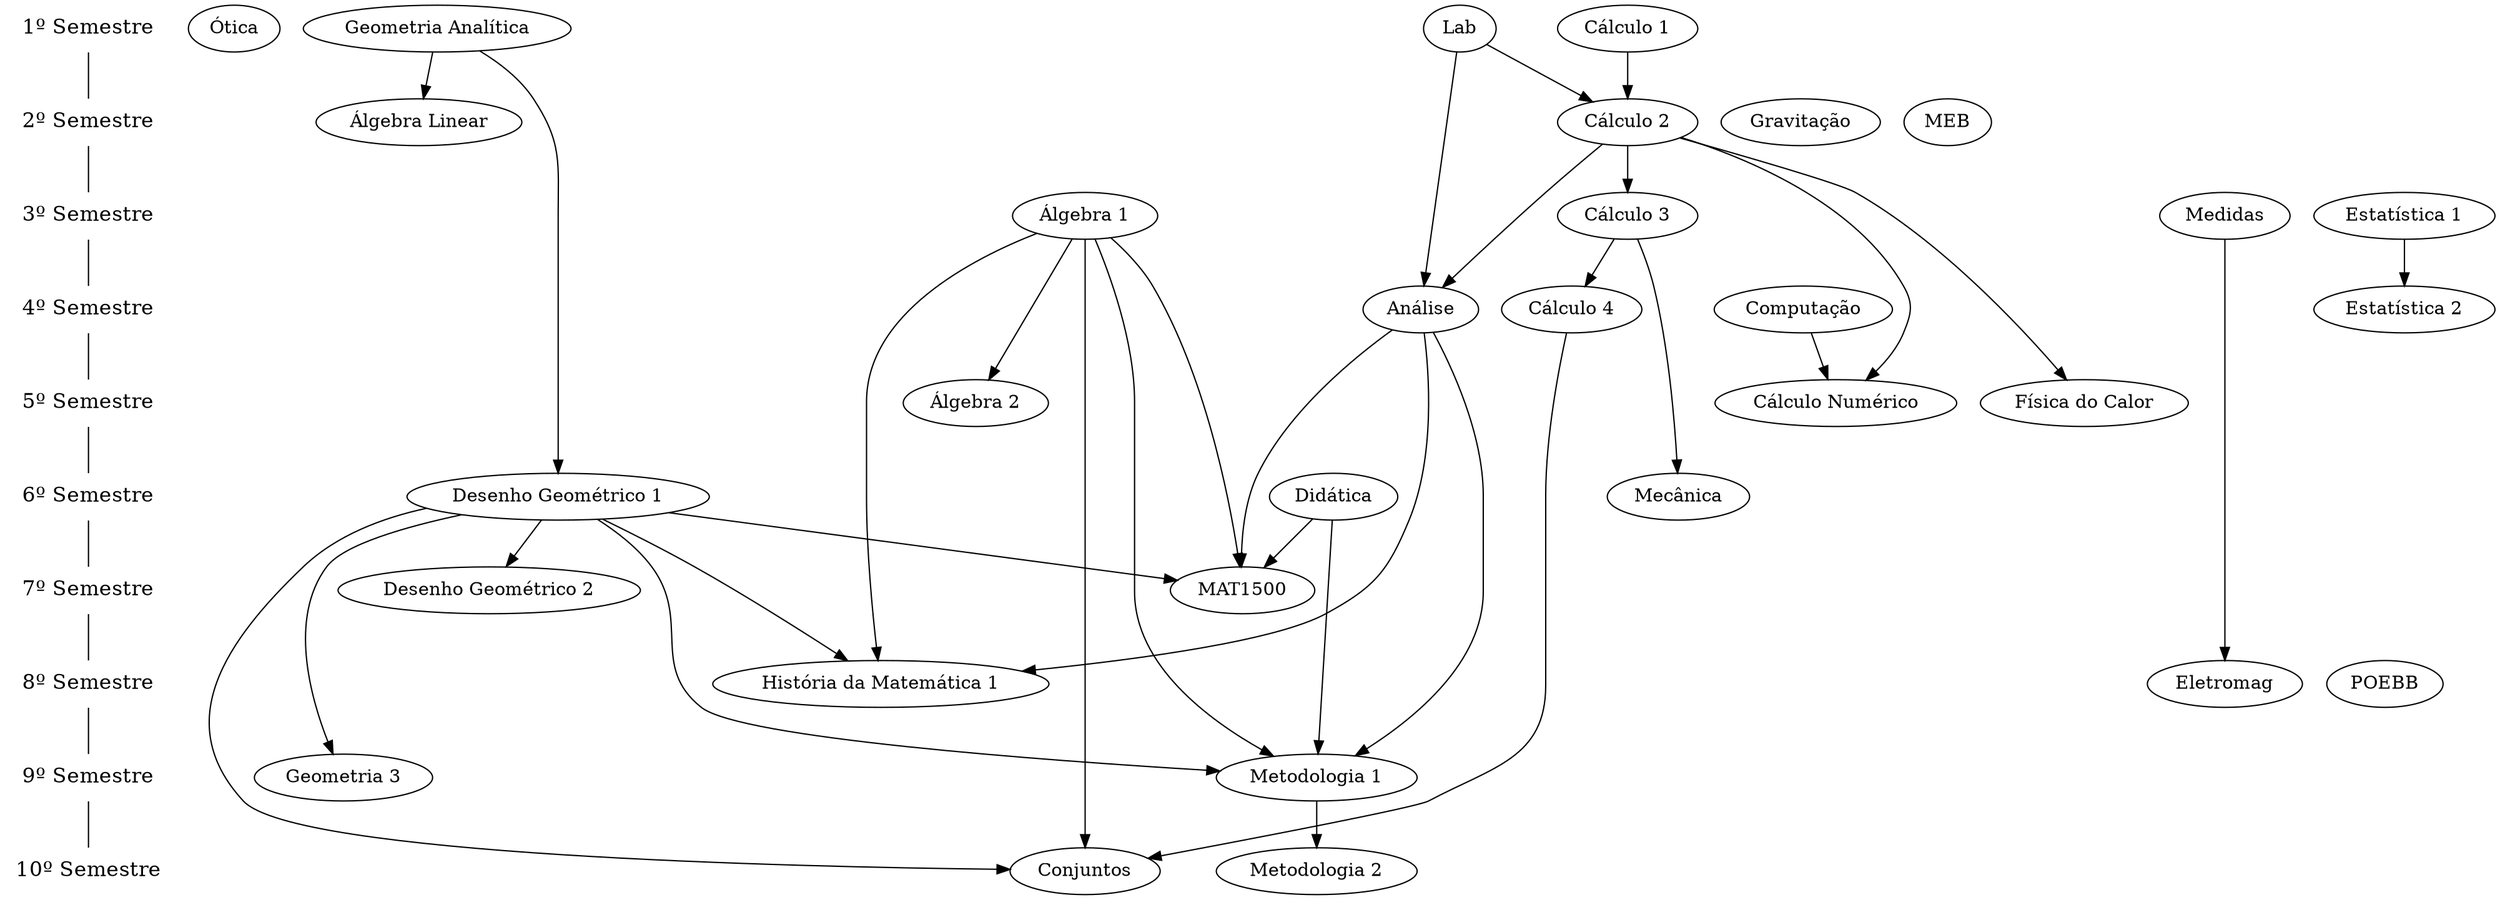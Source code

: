 digraph G {
   // ranksep=1.75; size = "7.5,7.5";
    {
    node [shape=plaintext, fontsize=16];
    /* the time-line graph */
    "1º Semestre" -> "2º Semestre" -> "3º Semestre" -> "4º Semestre" ->
    "5º Semestre" -> "6º Semestre" -> "7º Semestre" -> "8º Semestre" ->
    "9º Semestre"->  "10º Semestre"[dir =none];
    }

    //Periodo "Ideal"
    // 1 Semestre
    rank =same{"1º Semestre";
    "Ótica";
    "Geometria Analítica";
    "Cálculo 1";
    "Lab";}
    // 2 Semestre
    rank =same{"2º Semestre";
    "Gravitação";
    "Álgebra Linear";
    "Cálculo 2";
    "MEB";}
    // 3 Semestre
    rank =same{"3º Semestre";
    "Medidas";
    "Estatística 1";
    "Álgebra 1";
    "Cálculo 3";}
    // 4 Semestre
    rank =same{"4º Semestre";
    "Computação";
    "Estatística 2";
    "Análise";
    "Cálculo 4";}
    // 5 Semestre
    rank =same{"5º Semestre";
    "Física do Calor";
    "Cálculo Numérico";
    "Álgebra 2";}
    // 6 Semestre
    rank =same{"6º Semestre";
    "Mecânica";
    "Didática";
    "Desenho Geométrico 1";}
    // 7 Semestre
    rank =same{"7º Semestre";
    "Desenho Geométrico 2";
    "MAT1500";}
    // 8 Semestre
    rank =same{"8º Semestre";
    "Eletromag";
    "POEBB";
    "História da Matemática 1";}
    // 9 Semestre
    rank =same{"9º Semestre";
    "Metodologia 1";
    "Geometria 3";}
    // 10 Semestre
    rank =same{"10º Semestre";
    "Metodologia 2";
    "Conjuntos";}

    // Requisitos
    "Estatística 1" -> "Estatística 2";
    "Geometria Analítica" -> "Álgebra Linear","Desenho Geométrico 1";
    "Cálculo 1" -> "Cálculo 2";
    "Lab" -> "Cálculo 2","Análise";
    "Cálculo 2" -> "Cálculo 3","Análise","Física do Calor","Cálculo Numérico";
    "Medidas" -> "Eletromag";
    "Computação" -> "Cálculo Numérico";
    "Álgebra 1" -> "Álgebra 2","MAT1500","História da Matemática 1","Metodologia 1","Conjuntos";
    "Cálculo 3" -> "Cálculo 4", "Mecânica";
    "Didática" -> "MAT1500","Metodologia 1";
    "Desenho Geométrico 1" -> "Desenho Geométrico 2","MAT1500",
        "História da Matemática 1","Metodologia 1","Geometria 3","Conjuntos";
    "Análise" -> "MAT1500","História da Matemática 1","Metodologia 1";
    "Metodologia 1" -> "Metodologia 2";
    "Cálculo 4" -> "Conjuntos";
}
